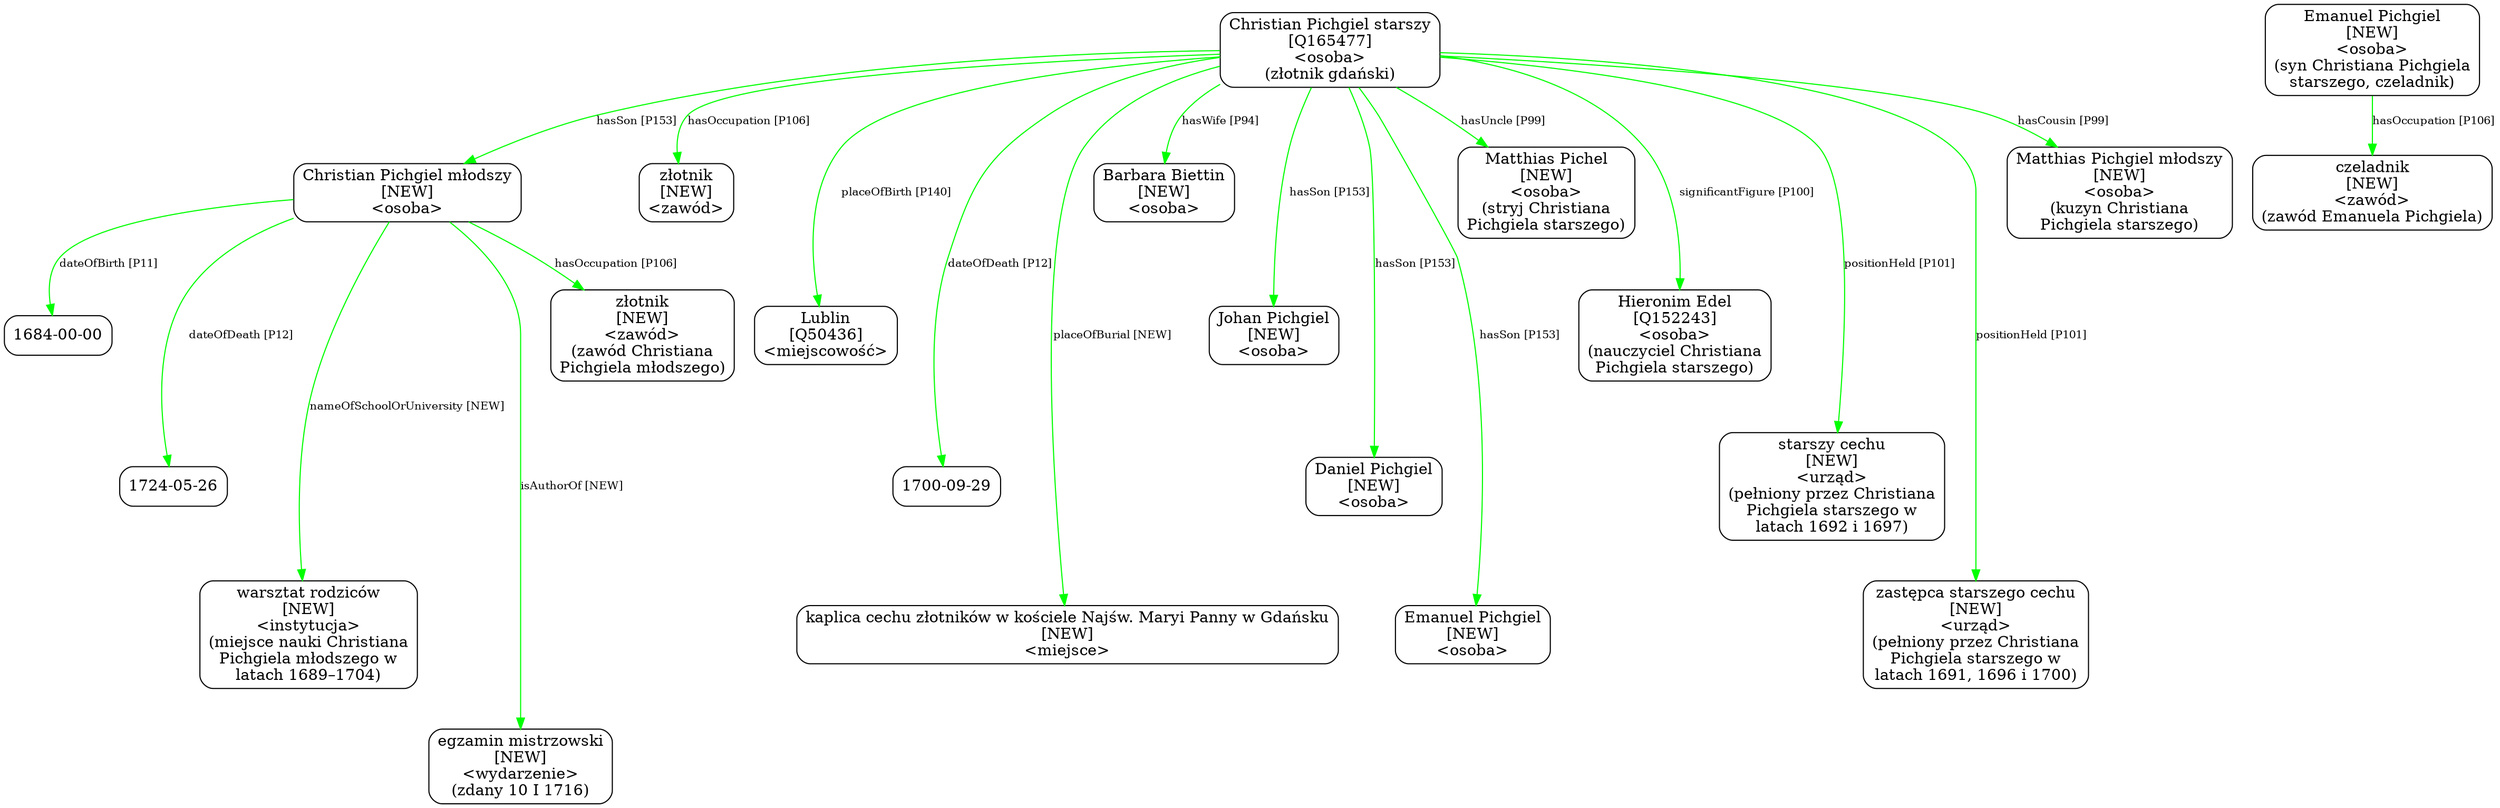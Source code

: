 digraph {
	node [shape=box,
		style=rounded
	];
	edge [fontsize=10];
	"Christian Pichgiel starszy
[Q165477]
<osoba>
(złotnik gdański)"	[color=black,
		label="Christian Pichgiel starszy
[Q165477]
<osoba>
(złotnik gdański)"];
	"Christian Pichgiel młodszy
[NEW]
<osoba>"	[color=black,
		label="Christian Pichgiel młodszy
[NEW]
<osoba>"];
	"Christian Pichgiel starszy
[Q165477]
<osoba>
(złotnik gdański)" -> "Christian Pichgiel młodszy
[NEW]
<osoba>"	[color=green,
		label="hasSon [P153]"];
	"Christian Pichgiel starszy
[Q165477]
<osoba>
(złotnik gdański)" -> "złotnik
[NEW]
<zawód>"	[color=green,
		label="hasOccupation [P106]",
		minlen=1];
	"Christian Pichgiel starszy
[Q165477]
<osoba>
(złotnik gdański)" -> "Lublin
[Q50436]
<miejscowość>"	[color=green,
		label="placeOfBirth [P140]",
		minlen=2];
	"Christian Pichgiel starszy
[Q165477]
<osoba>
(złotnik gdański)" -> "1700-09-29"	[color=green,
		label="dateOfDeath [P12]",
		minlen=3];
	"Christian Pichgiel starszy
[Q165477]
<osoba>
(złotnik gdański)" -> "kaplica cechu złotników w kościele Najśw. Maryi Panny w Gdańsku
[NEW]
<miejsce>"	[color=green,
		label="placeOfBurial [NEW]",
		minlen=4];
	"Christian Pichgiel starszy
[Q165477]
<osoba>
(złotnik gdański)" -> "Barbara Biettin
[NEW]
<osoba>"	[color=green,
		label="hasWife [P94]",
		minlen=1];
	"Christian Pichgiel starszy
[Q165477]
<osoba>
(złotnik gdański)" -> "Johan Pichgiel
[NEW]
<osoba>"	[color=green,
		label="hasSon [P153]",
		minlen=2];
	"Christian Pichgiel starszy
[Q165477]
<osoba>
(złotnik gdański)" -> "Daniel Pichgiel
[NEW]
<osoba>"	[color=green,
		label="hasSon [P153]",
		minlen=3];
	"Christian Pichgiel starszy
[Q165477]
<osoba>
(złotnik gdański)" -> "Emanuel Pichgiel
[NEW]
<osoba>"	[color=green,
		label="hasSon [P153]",
		minlen=4];
	"Christian Pichgiel starszy
[Q165477]
<osoba>
(złotnik gdański)" -> "Matthias Pichel
[NEW]
<osoba>
(stryj Christiana
Pichgiela starszego)"	[color=green,
		label="hasUncle [P99]",
		minlen=1];
	"Christian Pichgiel starszy
[Q165477]
<osoba>
(złotnik gdański)" -> "Hieronim Edel
[Q152243]
<osoba>
(nauczyciel Christiana
Pichgiela starszego)"	[color=green,
		label="significantFigure [P100]",
		minlen=2];
	"Christian Pichgiel starszy
[Q165477]
<osoba>
(złotnik gdański)" -> "starszy cechu
[NEW]
<urząd>
(pełniony przez Christiana
Pichgiela starszego w
latach 1692 i 1697)"	[color=green,
		label="positionHeld [P101]",
		minlen=3];
	"Christian Pichgiel starszy
[Q165477]
<osoba>
(złotnik gdański)" -> "zastępca starszego cechu
[NEW]
<urząd>
(pełniony przez Christiana
Pichgiela starszego w
latach 1691, 1696 i 1700)"	[color=green,
		label="positionHeld [P101]",
		minlen=4];
	"Christian Pichgiel starszy
[Q165477]
<osoba>
(złotnik gdański)" -> "Matthias Pichgiel młodszy
[NEW]
<osoba>
(kuzyn Christiana
Pichgiela starszego)"	[color=green,
		label="hasCousin [P99]",
		minlen=1];
	"Christian Pichgiel młodszy
[NEW]
<osoba>" -> "1684-00-00"	[color=green,
		label="dateOfBirth [P11]",
		minlen=1];
	"Christian Pichgiel młodszy
[NEW]
<osoba>" -> "1724-05-26"	[color=green,
		label="dateOfDeath [P12]",
		minlen=2];
	"Christian Pichgiel młodszy
[NEW]
<osoba>" -> "warsztat rodziców
[NEW]
<instytucja>
(miejsce nauki Christiana
Pichgiela młodszego w
latach 1689–1704)"	[color=green,
		label="nameOfSchoolOrUniversity [NEW]",
		minlen=3];
	"Christian Pichgiel młodszy
[NEW]
<osoba>" -> "egzamin mistrzowski
[NEW]
<wydarzenie>
(zdany 10 I 1716)"	[color=green,
		label="isAuthorOf [NEW]",
		minlen=4];
	"Christian Pichgiel młodszy
[NEW]
<osoba>" -> "złotnik
[NEW]
<zawód>
(zawód Christiana
Pichgiela młodszego)"	[color=green,
		label="hasOccupation [P106]",
		minlen=1];
	"Emanuel Pichgiel
[NEW]
<osoba>
(syn Christiana Pichgiela
starszego, czeladnik)"	[color=black,
		label="Emanuel Pichgiel
[NEW]
<osoba>
(syn Christiana Pichgiela
starszego, czeladnik)"];
	"Emanuel Pichgiel
[NEW]
<osoba>
(syn Christiana Pichgiela
starszego, czeladnik)" -> "czeladnik
[NEW]
<zawód>
(zawód Emanuela Pichgiela)"	[color=green,
		label="hasOccupation [P106]"];
}
